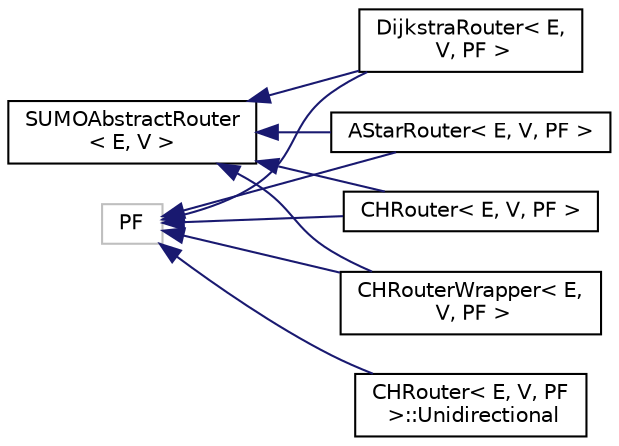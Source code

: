 digraph "Graphical Class Hierarchy"
{
  edge [fontname="Helvetica",fontsize="10",labelfontname="Helvetica",labelfontsize="10"];
  node [fontname="Helvetica",fontsize="10",shape=record];
  rankdir="LR";
  Node1252 [label="PF",height=0.2,width=0.4,color="grey75", fillcolor="white", style="filled"];
  Node1252 -> Node1 [dir="back",color="midnightblue",fontsize="10",style="solid",fontname="Helvetica"];
  Node1 [label="AStarRouter\< E, V, PF \>",height=0.2,width=0.4,color="black", fillcolor="white", style="filled",URL="$dc/da6/class_a_star_router.html",tooltip="Computes the shortest path through a network using the A* algorithm. "];
  Node1252 -> Node2 [dir="back",color="midnightblue",fontsize="10",style="solid",fontname="Helvetica"];
  Node2 [label="CHRouter\< E, V, PF \>",height=0.2,width=0.4,color="black", fillcolor="white", style="filled",URL="$dd/d67/class_c_h_router.html",tooltip="Computes the shortest path through a contracted network. "];
  Node1252 -> Node1253 [dir="back",color="midnightblue",fontsize="10",style="solid",fontname="Helvetica"];
  Node1253 [label="CHRouter\< E, V, PF\l \>::Unidirectional",height=0.2,width=0.4,color="black", fillcolor="white", style="filled",URL="$d0/d57/class_c_h_router_1_1_unidirectional.html"];
  Node1252 -> Node3 [dir="back",color="midnightblue",fontsize="10",style="solid",fontname="Helvetica"];
  Node3 [label="CHRouterWrapper\< E,\l V, PF \>",height=0.2,width=0.4,color="black", fillcolor="white", style="filled",URL="$d9/d53/class_c_h_router_wrapper.html",tooltip="Computes the shortest path through a contracted network. "];
  Node1252 -> Node4 [dir="back",color="midnightblue",fontsize="10",style="solid",fontname="Helvetica"];
  Node4 [label="DijkstraRouter\< E,\l V, PF \>",height=0.2,width=0.4,color="black", fillcolor="white", style="filled",URL="$d7/d22/class_dijkstra_router.html",tooltip="Computes the shortest path through a network using the Dijkstra algorithm. "];
  Node0 [label="SUMOAbstractRouter\l\< E, V \>",height=0.2,width=0.4,color="black", fillcolor="white", style="filled",URL="$d2/d23/class_s_u_m_o_abstract_router.html"];
  Node0 -> Node1 [dir="back",color="midnightblue",fontsize="10",style="solid",fontname="Helvetica"];
  Node0 -> Node2 [dir="back",color="midnightblue",fontsize="10",style="solid",fontname="Helvetica"];
  Node0 -> Node3 [dir="back",color="midnightblue",fontsize="10",style="solid",fontname="Helvetica"];
  Node0 -> Node4 [dir="back",color="midnightblue",fontsize="10",style="solid",fontname="Helvetica"];
}
